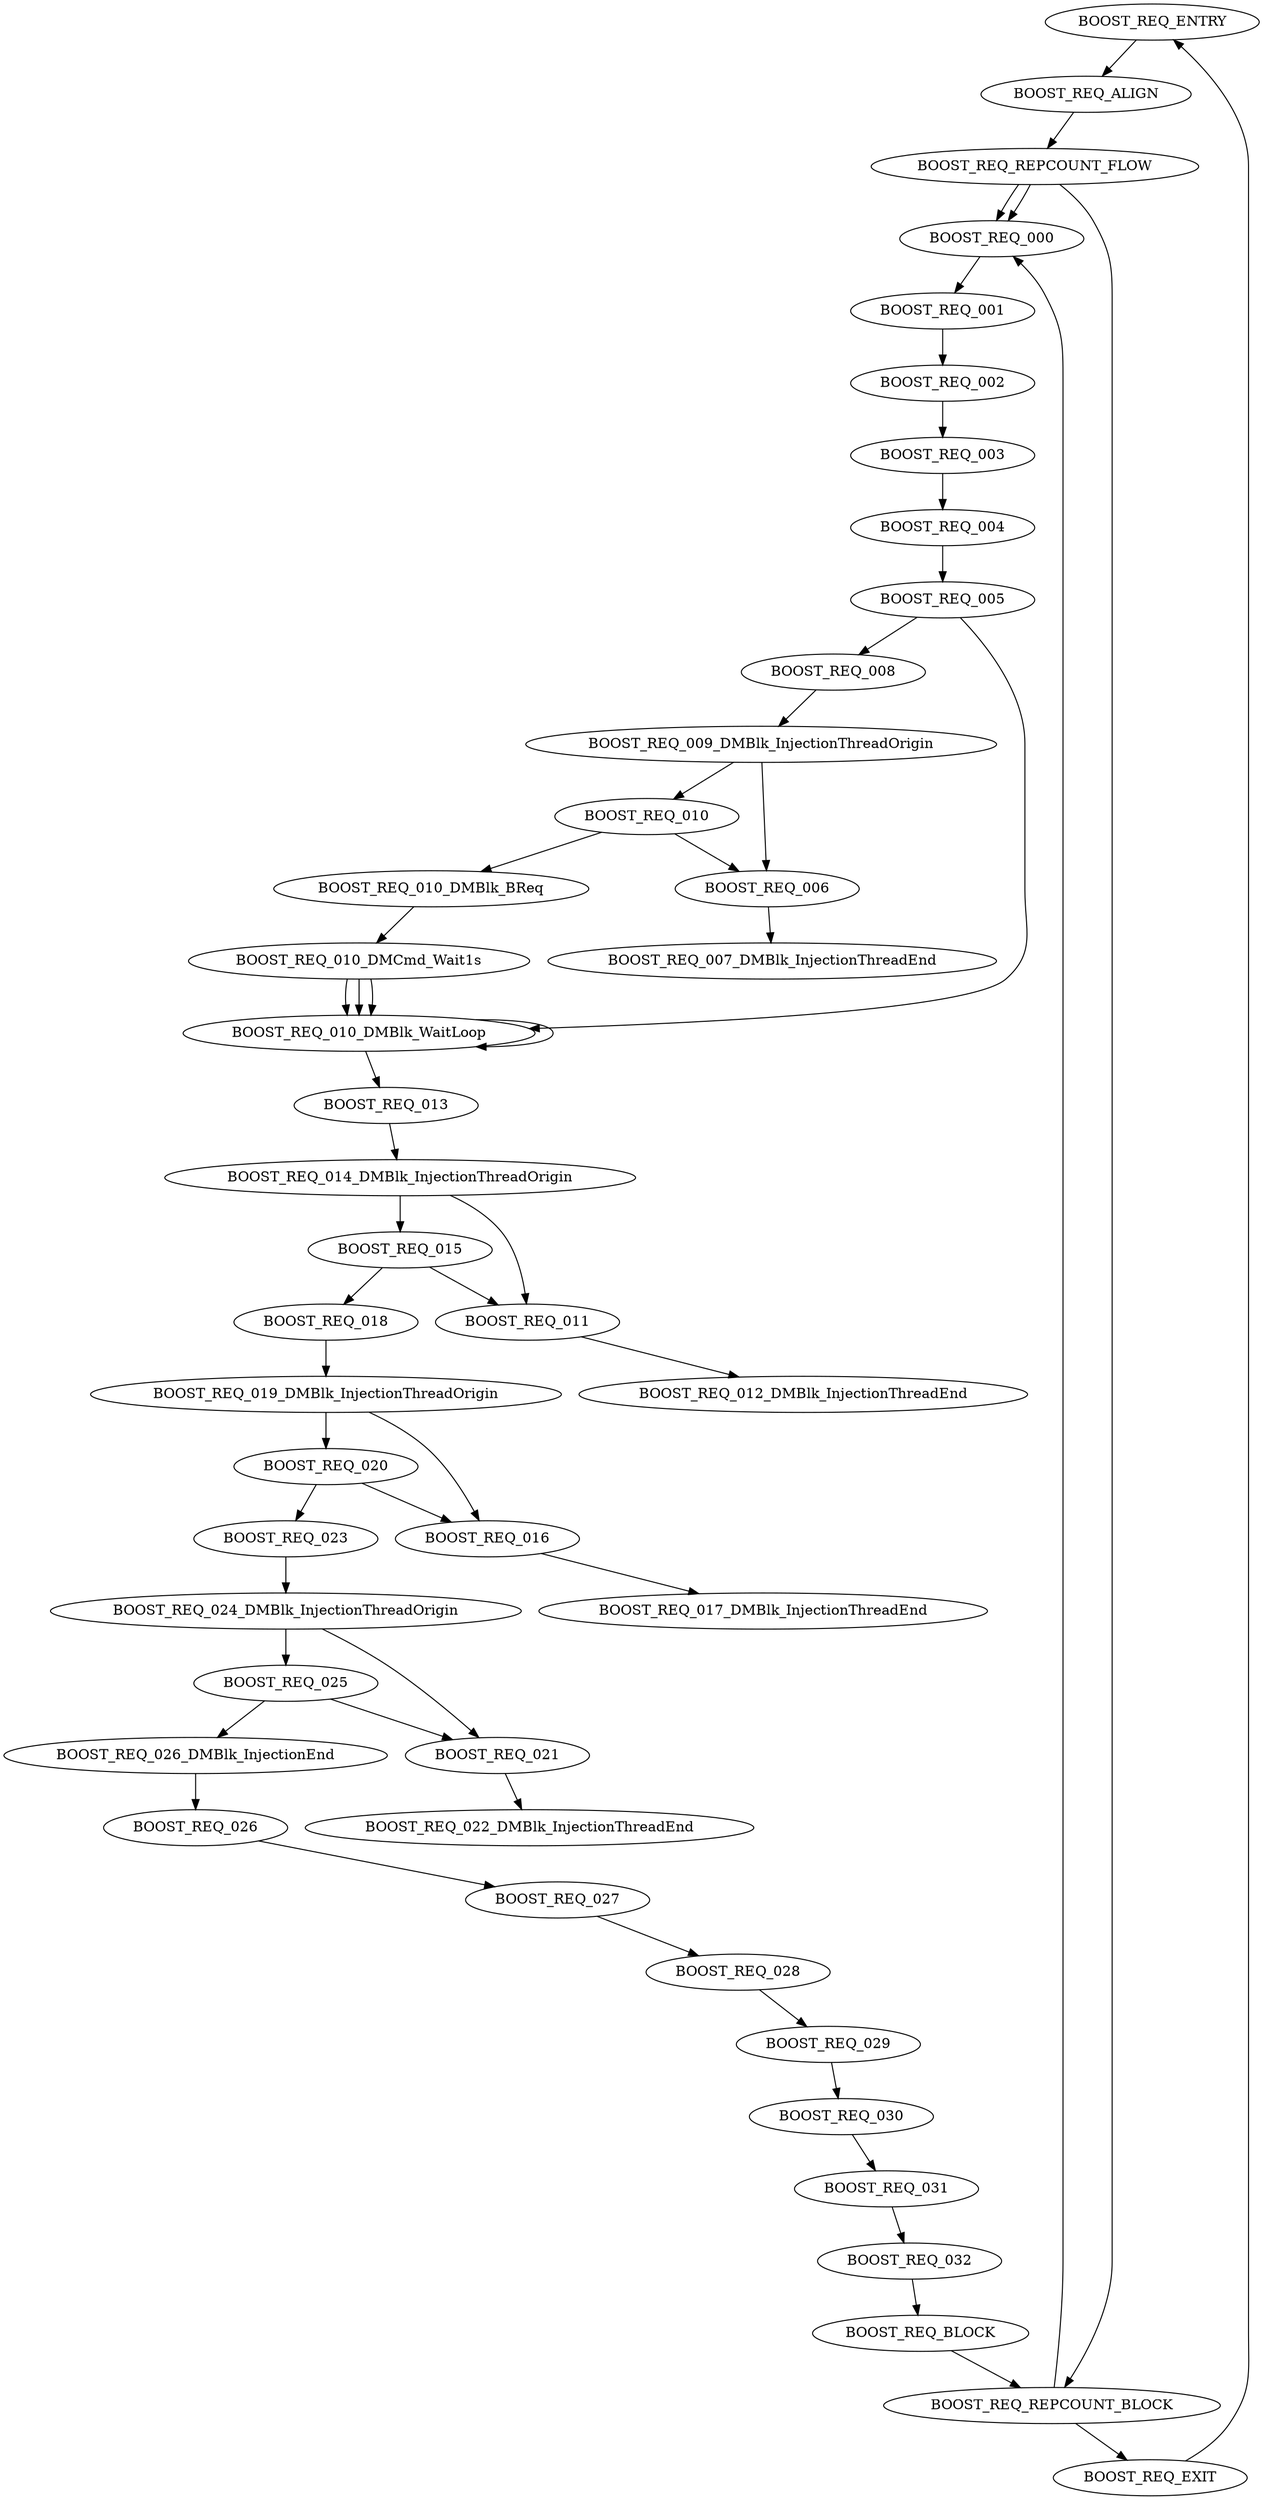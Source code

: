 digraph "booster_startthread-1" {
  name="booster_startthread-1"
  node [pattern=BOOST_REQ fid=1 cpu=0 type=tmsg vacc=0 gid=300 par="0x40000000000" toffs=0]
  edge [type=defdst]
  "BOOST_REQ_ENTRY" [type=block patentry=1 tperiod=10000]
  "BOOST_REQ_ALIGN" [type=blockalign tperiod=10000]
  "BOOST_REQ_EXIT" [type=block patexit=1  tperiod=10000 qlo=1]
  "BOOST_REQ_000" [sid=36 bpid=6 evtno=255 beamin=0]
  "BOOST_REQ_REPCOUNT_FLOW" [type=flow qty=0 tvalid=0 vabs=1]
  "BOOST_REQ_REPCOUNT_BLOCK" [type=block tperiod=10000 qlo=1]
  "BOOST_REQ_001" [sid=36 bpid=6 evtno=259 beamin=0]
  "BOOST_REQ_002" [toffs=200000 sid=36 bpid=6 evtno=245 beamin=0]
  "BOOST_REQ_003" [toffs=2000000 sid=31 bpid=0 evtno=256 beamin=1]
  "BOOST_REQ_004" [toffs=2000008 sid=31 bpid=0 evtno=512 beamin=1]
  "BOOST_REQ_005" [toffs=2000024 sid=31 bpid=0 evtno=350 beamin=1 vacc=4]
  "BOOST_REQ_008" [toffs=30000000 sid=32 bpid=1 evtno=256 beamin=1]
  "BOOST_REQ_009_DMBlk_InjectionThreadOrigin" [type=origin thread=1 toffs=36600008]
  "BOOST_REQ_010" [toffs=36600024 par="0x40000000001" sid=32 bpid=1 evtno=352 beamin=1 vacc=4]
  "BOOST_REQ_010_DMBlk_BReq" [type=block tperiod=36601000]
  "BOOST_REQ_010_DMCmd_Wait1s" [type=flow qty=100000 vabs=1]
  "BOOST_REQ_010_DMBlk_WaitLoop" [type=block tperiod=10000 qlo=1 qhi=1 qil=1]
  "BOOST_REQ_013" [toffs=26999976 sid=33 bpid=2 evtno=256 beamin=1]
  "BOOST_REQ_014_DMBlk_InjectionThreadOrigin" [type=origin thread=1 toffs=26999984]
  "BOOST_REQ_015" [toffs=27000000 par="0x40000000001" sid=33 bpid=2 evtno=354 beamin=1 vacc=4]
  "BOOST_REQ_018" [toffs=59799976 sid=34 bpid=3 evtno=256 beamin=1]
  "BOOST_REQ_019_DMBlk_InjectionThreadOrigin" [type=origin thread=1 toffs=59799984]
  "BOOST_REQ_020" [toffs=59800000 par="0x40000000001" sid=34 bpid=3 evtno=354 beamin=1 vacc=4]
  "BOOST_REQ_023" [toffs=92599976 sid=35 bpid=4 evtno=256 beamin=1]
  "BOOST_REQ_024_DMBlk_InjectionThreadOrigin" [type=origin thread=1 toffs=92599984]
  "BOOST_REQ_025" [toffs=92600000 par="0x40000000001" sid=35 bpid=4 evtno=354 beamin=1 vacc=4]
  "BOOST_REQ_026_DMBlk_InjectionEnd" [type=blockalign tperiod=93600000 qlo=1 qhi=1 qil=1]
  "BOOST_REQ_026" [toffs=0 sid=35 bpid=4 evtno=351 beamin=1]
  "BOOST_REQ_027" [toffs=30399976 sid=36 bpid=5 evtno=512 beamin=1]
  "BOOST_REQ_028" [toffs=31799976 sid=36 bpid=5 evtno=256 beamin=1]
  "BOOST_REQ_029" [toffs=34799976 sid=36 bpid=6 evtno=512 beamin=1]
  "BOOST_REQ_030" [toffs=36199976 sid=36 bpid=6 evtno=256 beamin=1]
  "BOOST_REQ_031" [toffs=65409976 sid=36 bpid=6 evtno=246 beamin=0]
  "BOOST_REQ_032" [toffs=67199976 sid=36 bpid=6 evtno=258 beamin=0]
  "BOOST_REQ_BLOCK" [type=block tperiod=71200000]
  "BOOST_REQ_006" [toffs=32 sid=32 bpid=1 evtno=39 beamin=1]
  "BOOST_REQ_007_DMBlk_InjectionThreadEnd" [type=block tperiod=10000]
  "BOOST_REQ_011" [toffs=32 sid=33 bpid=2 evtno=39 beamin=1]
  "BOOST_REQ_012_DMBlk_InjectionThreadEnd" [type=block tperiod=10000]
  "BOOST_REQ_016" [toffs=32 sid=34 bpid=3 evtno=39 beamin=1]
  "BOOST_REQ_017_DMBlk_InjectionThreadEnd" [type=block tperiod=10000]
  "BOOST_REQ_021" [toffs=32 sid=35 bpid=4 evtno=39 beamin=1]
  "BOOST_REQ_022_DMBlk_InjectionThreadEnd" [type=block tperiod=10000]

  "BOOST_REQ_ENTRY" -> "BOOST_REQ_ALIGN"
  "BOOST_REQ_ALIGN" -> "BOOST_REQ_REPCOUNT_FLOW"
  "BOOST_REQ_REPCOUNT_FLOW" -> "BOOST_REQ_000" [type=flowdst]
  "BOOST_REQ_REPCOUNT_FLOW" -> "BOOST_REQ_REPCOUNT_BLOCK" [type=target]
  "BOOST_REQ_REPCOUNT_BLOCK" -> "BOOST_REQ_000" [type=altdst]
  "BOOST_REQ_REPCOUNT_FLOW" -> "BOOST_REQ_000"
  "BOOST_REQ_000" -> "BOOST_REQ_001"
  "BOOST_REQ_001" -> "BOOST_REQ_002"
  "BOOST_REQ_002" -> "BOOST_REQ_003"
  "BOOST_REQ_003" -> "BOOST_REQ_004"
  "BOOST_REQ_004" -> "BOOST_REQ_005"
  "BOOST_REQ_005" -> "BOOST_REQ_008"
  "BOOST_REQ_008" -> "BOOST_REQ_009_DMBlk_InjectionThreadOrigin"
  "BOOST_REQ_009_DMBlk_InjectionThreadOrigin" -> "BOOST_REQ_010"
  "BOOST_REQ_010" -> "BOOST_REQ_010_DMBlk_BReq"
  "BOOST_REQ_010_DMBlk_BReq" -> "BOOST_REQ_010_DMCmd_Wait1s"
  "BOOST_REQ_010_DMCmd_Wait1s" -> "BOOST_REQ_010_DMBlk_WaitLoop"
  "BOOST_REQ_010_DMCmd_Wait1s" -> "BOOST_REQ_010_DMBlk_WaitLoop" [type=flowdst]
  "BOOST_REQ_010_DMCmd_Wait1s" -> "BOOST_REQ_010_DMBlk_WaitLoop" [type=target]
  "BOOST_REQ_010_DMBlk_WaitLoop" -> "BOOST_REQ_010_DMBlk_WaitLoop" [type=altdst]
  "BOOST_REQ_005" -> "BOOST_REQ_010_DMBlk_WaitLoop" [type=dynpar0]
  "BOOST_REQ_010_DMBlk_WaitLoop" -> "BOOST_REQ_013"
  "BOOST_REQ_013" -> "BOOST_REQ_014_DMBlk_InjectionThreadOrigin"
  "BOOST_REQ_014_DMBlk_InjectionThreadOrigin" -> "BOOST_REQ_015"
  "BOOST_REQ_015" -> "BOOST_REQ_018"
  "BOOST_REQ_018" -> "BOOST_REQ_019_DMBlk_InjectionThreadOrigin"
  "BOOST_REQ_019_DMBlk_InjectionThreadOrigin" -> "BOOST_REQ_020"
  "BOOST_REQ_020" -> "BOOST_REQ_023"
  "BOOST_REQ_023" -> "BOOST_REQ_024_DMBlk_InjectionThreadOrigin"
  "BOOST_REQ_024_DMBlk_InjectionThreadOrigin" -> "BOOST_REQ_025"
  "BOOST_REQ_025" -> "BOOST_REQ_026_DMBlk_InjectionEnd"
  "BOOST_REQ_026_DMBlk_InjectionEnd" -> "BOOST_REQ_026"
  "BOOST_REQ_026" -> "BOOST_REQ_027"
  "BOOST_REQ_027" -> "BOOST_REQ_028"
  "BOOST_REQ_028" -> "BOOST_REQ_029"
  "BOOST_REQ_029" -> "BOOST_REQ_030"
  "BOOST_REQ_030" -> "BOOST_REQ_031"
  "BOOST_REQ_031" -> "BOOST_REQ_032"
  "BOOST_REQ_032" -> "BOOST_REQ_BLOCK"
  "BOOST_REQ_010" -> "BOOST_REQ_006" [type=dynpar1]
  "BOOST_REQ_009_DMBlk_InjectionThreadOrigin" -> "BOOST_REQ_006" [type=origindst]
  "BOOST_REQ_006" -> "BOOST_REQ_007_DMBlk_InjectionThreadEnd"
  "BOOST_REQ_015" -> "BOOST_REQ_011" [type=dynpar1]
  "BOOST_REQ_014_DMBlk_InjectionThreadOrigin" -> "BOOST_REQ_011" [type=origindst]
  "BOOST_REQ_011" -> "BOOST_REQ_012_DMBlk_InjectionThreadEnd"
  "BOOST_REQ_020" -> "BOOST_REQ_016" [type=dynpar1]
  "BOOST_REQ_019_DMBlk_InjectionThreadOrigin" -> "BOOST_REQ_016" [type=origindst]
  "BOOST_REQ_016" -> "BOOST_REQ_017_DMBlk_InjectionThreadEnd"
  "BOOST_REQ_025" -> "BOOST_REQ_021" [type=dynpar1]
  "BOOST_REQ_024_DMBlk_InjectionThreadOrigin" -> "BOOST_REQ_021" [type=origindst]
  "BOOST_REQ_021" -> "BOOST_REQ_022_DMBlk_InjectionThreadEnd"
  "BOOST_REQ_BLOCK" -> "BOOST_REQ_REPCOUNT_BLOCK"
  "BOOST_REQ_REPCOUNT_BLOCK" -> "BOOST_REQ_EXIT"
  "BOOST_REQ_EXIT" -> "BOOST_REQ_ENTRY"
}

